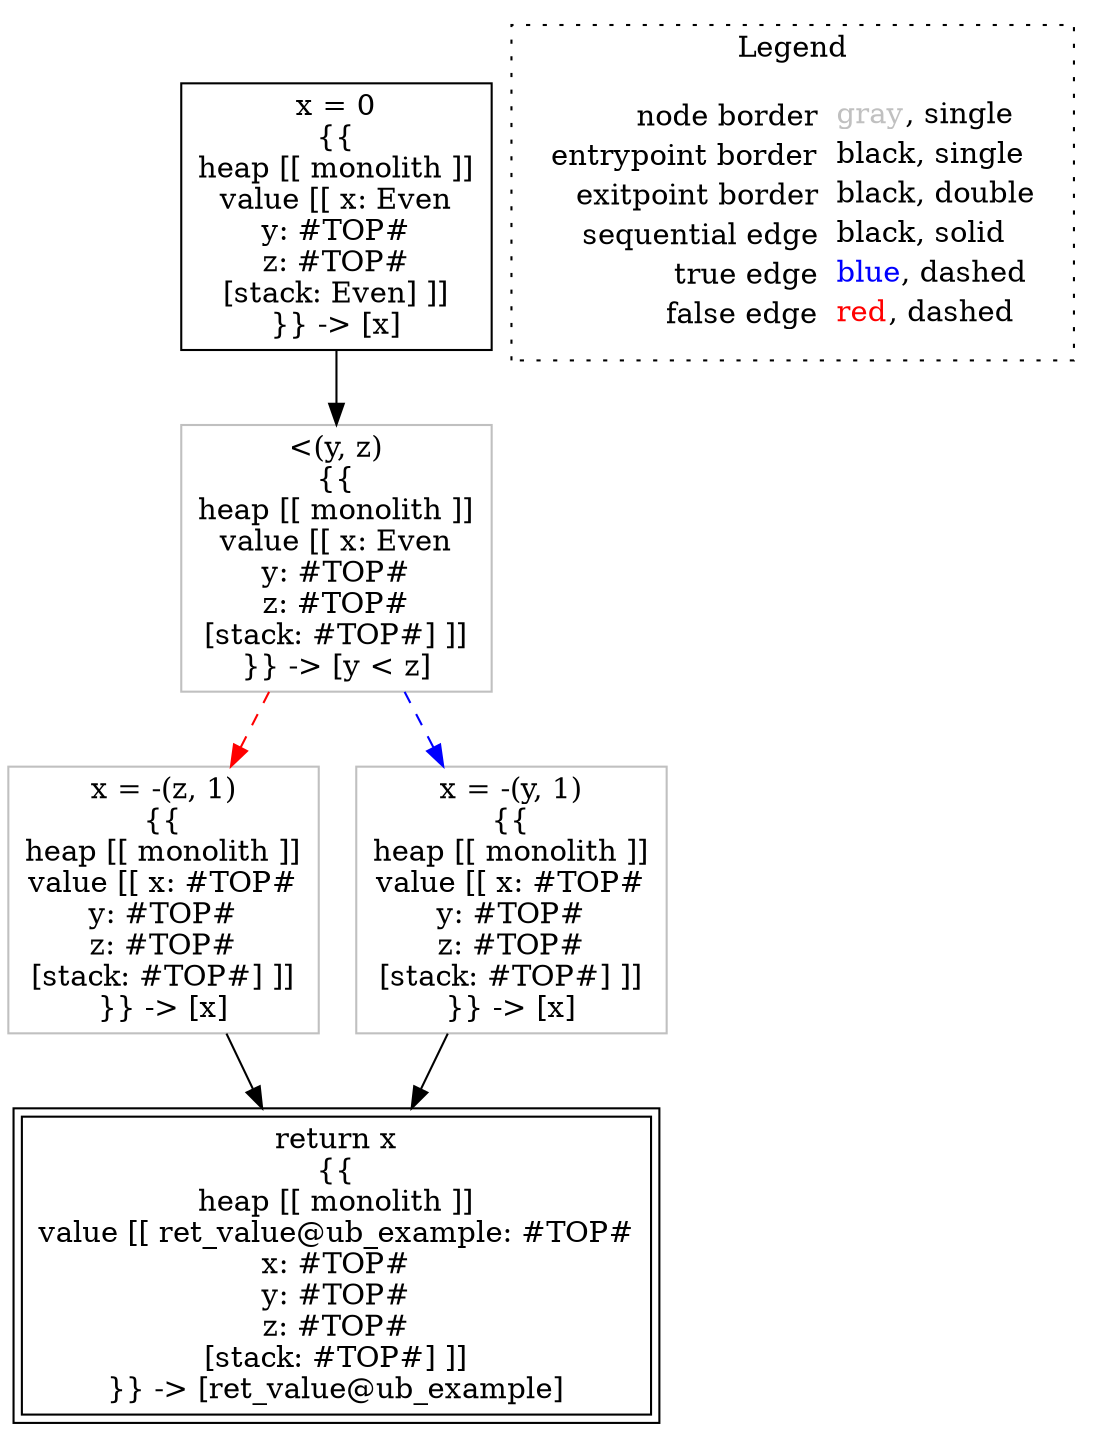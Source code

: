 digraph {
	"node0" [shape="rect",color="black",label=<x = 0<BR/>{{<BR/>heap [[ monolith ]]<BR/>value [[ x: Even<BR/>y: #TOP#<BR/>z: #TOP#<BR/>[stack: Even] ]]<BR/>}} -&gt; [x]>];
	"node1" [shape="rect",color="gray",label=<x = -(z, 1)<BR/>{{<BR/>heap [[ monolith ]]<BR/>value [[ x: #TOP#<BR/>y: #TOP#<BR/>z: #TOP#<BR/>[stack: #TOP#] ]]<BR/>}} -&gt; [x]>];
	"node2" [shape="rect",color="black",peripheries="2",label=<return x<BR/>{{<BR/>heap [[ monolith ]]<BR/>value [[ ret_value@ub_example: #TOP#<BR/>x: #TOP#<BR/>y: #TOP#<BR/>z: #TOP#<BR/>[stack: #TOP#] ]]<BR/>}} -&gt; [ret_value@ub_example]>];
	"node3" [shape="rect",color="gray",label=<x = -(y, 1)<BR/>{{<BR/>heap [[ monolith ]]<BR/>value [[ x: #TOP#<BR/>y: #TOP#<BR/>z: #TOP#<BR/>[stack: #TOP#] ]]<BR/>}} -&gt; [x]>];
	"node4" [shape="rect",color="gray",label=<&lt;(y, z)<BR/>{{<BR/>heap [[ monolith ]]<BR/>value [[ x: Even<BR/>y: #TOP#<BR/>z: #TOP#<BR/>[stack: #TOP#] ]]<BR/>}} -&gt; [y &lt; z]>];
	"node1" -> "node2" [color="black"];
	"node3" -> "node2" [color="black"];
	"node4" -> "node1" [color="red",style="dashed"];
	"node4" -> "node3" [color="blue",style="dashed"];
	"node0" -> "node4" [color="black"];
subgraph cluster_legend {
	label="Legend";
	style=dotted;
	node [shape=plaintext];
	"legend" [label=<<table border="0" cellpadding="2" cellspacing="0" cellborder="0"><tr><td align="right">node border&nbsp;</td><td align="left"><font color="gray">gray</font>, single</td></tr><tr><td align="right">entrypoint border&nbsp;</td><td align="left"><font color="black">black</font>, single</td></tr><tr><td align="right">exitpoint border&nbsp;</td><td align="left"><font color="black">black</font>, double</td></tr><tr><td align="right">sequential edge&nbsp;</td><td align="left"><font color="black">black</font>, solid</td></tr><tr><td align="right">true edge&nbsp;</td><td align="left"><font color="blue">blue</font>, dashed</td></tr><tr><td align="right">false edge&nbsp;</td><td align="left"><font color="red">red</font>, dashed</td></tr></table>>];
}

}
